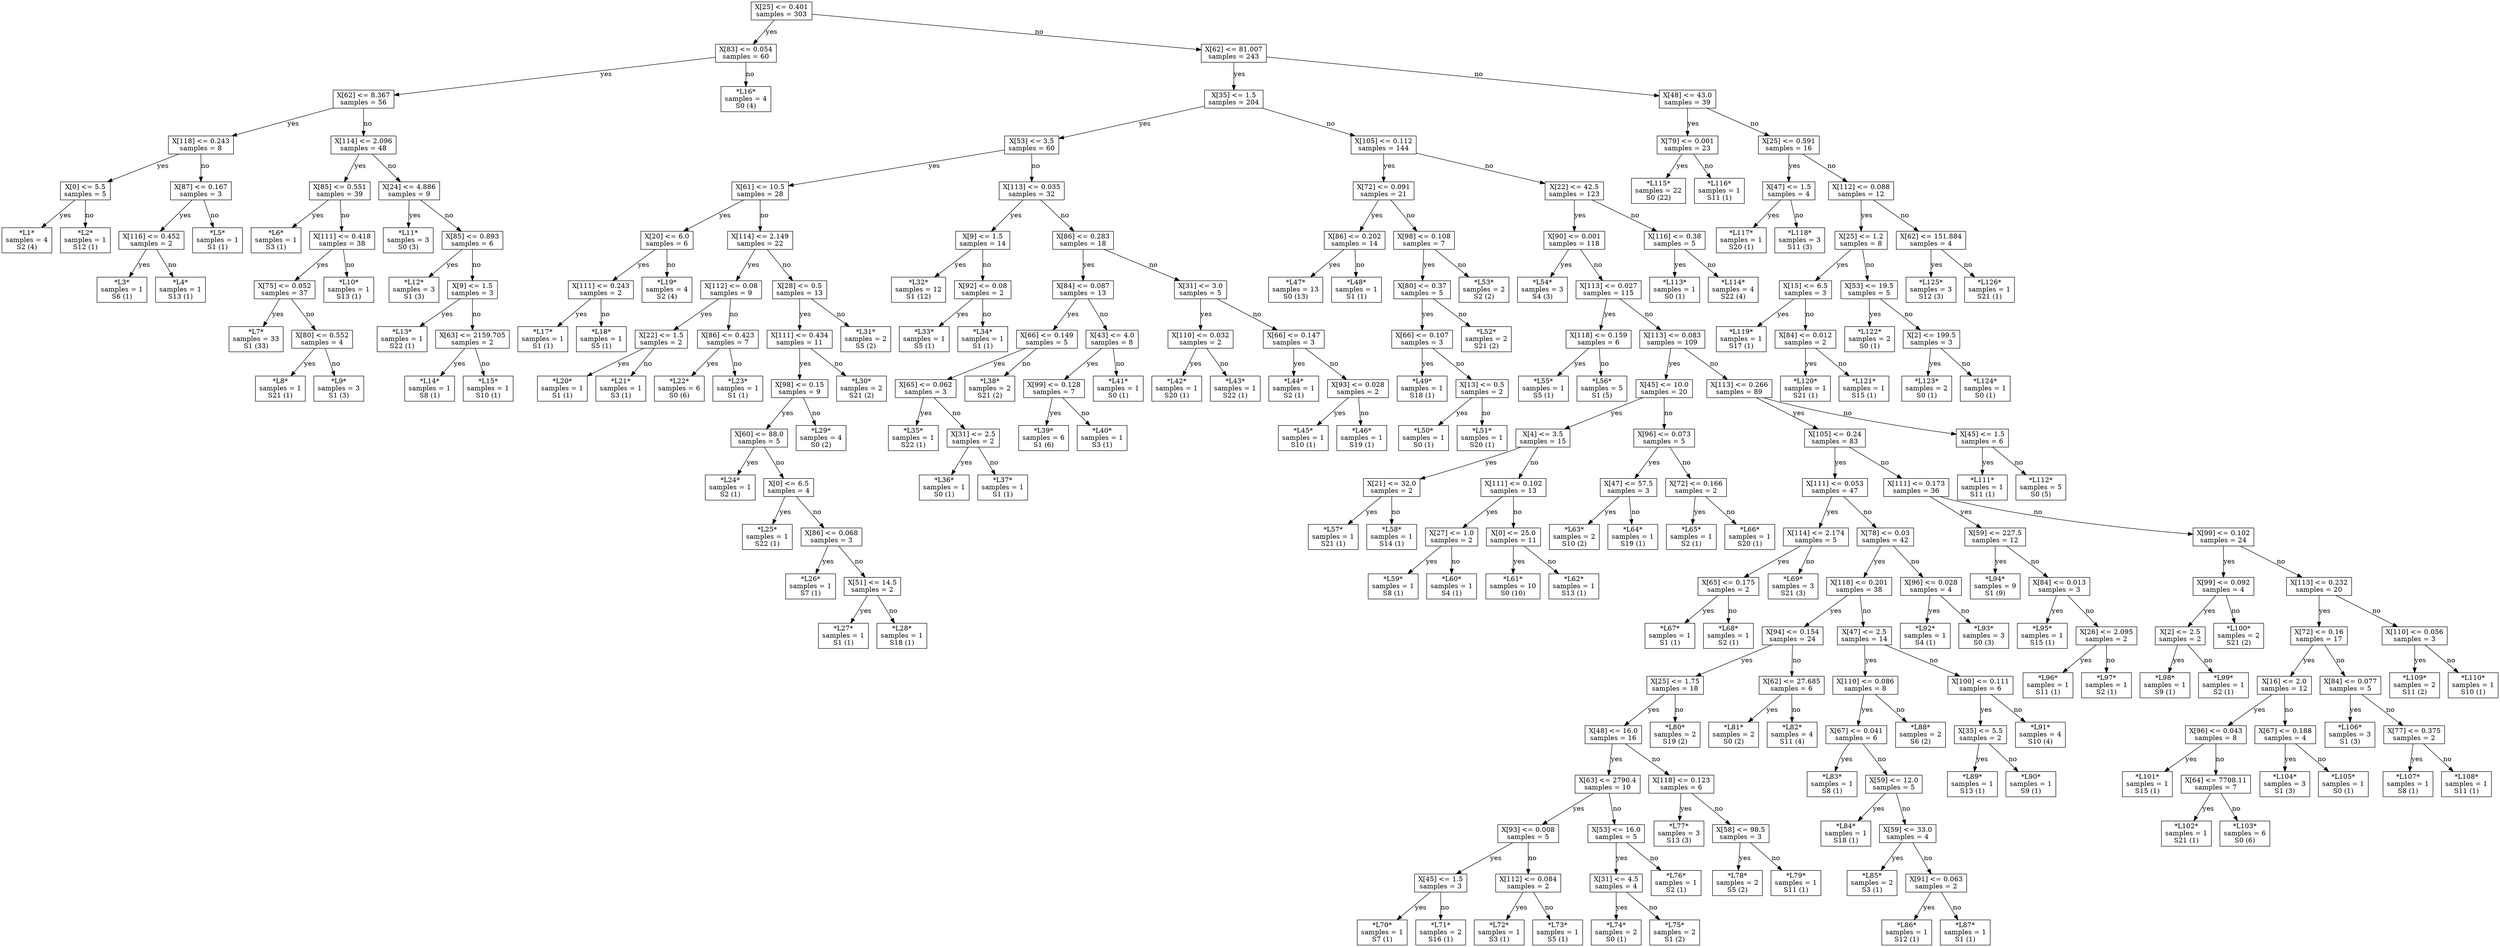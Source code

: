 digraph Tree {
node [shape=box] ;
0 [label="X[25] <= 0.401\nsamples = 303\n"] ;
1 [label="X[83] <= 0.054\nsamples = 60\n"] ;
0 -> 1 [label="yes"];
2 [label="X[62] <= 8.367\nsamples = 56\n"] ;
1 -> 2 [label="yes"];
3 [label="X[118] <= 0.243\nsamples = 8\n"] ;
2 -> 3 [label="yes"];
4 [label="X[0] <= 5.5\nsamples = 5\n"] ;
3 -> 4 [label="yes"];
5 [label="*L1*\nsamples = 4\nS2 (4)\n"] ;
4 -> 5 [label="yes"];
6 [label="*L2*\nsamples = 1\nS12 (1)\n"] ;
4 -> 6 [label="no"];
7 [label="X[87] <= 0.167\nsamples = 3\n"] ;
3 -> 7 [label="no"];
8 [label="X[116] <= 0.452\nsamples = 2\n"] ;
7 -> 8 [label="yes"];
9 [label="*L3*\nsamples = 1\nS6 (1)\n"] ;
8 -> 9 [label="yes"];
10 [label="*L4*\nsamples = 1\nS13 (1)\n"] ;
8 -> 10 [label="no"];
11 [label="*L5*\nsamples = 1\nS1 (1)\n"] ;
7 -> 11 [label="no"];
12 [label="X[114] <= 2.096\nsamples = 48\n"] ;
2 -> 12 [label="no"];
13 [label="X[85] <= 0.551\nsamples = 39\n"] ;
12 -> 13 [label="yes"];
14 [label="*L6*\nsamples = 1\nS3 (1)\n"] ;
13 -> 14 [label="yes"];
15 [label="X[111] <= 0.418\nsamples = 38\n"] ;
13 -> 15 [label="no"];
16 [label="X[75] <= 0.052\nsamples = 37\n"] ;
15 -> 16 [label="yes"];
17 [label="*L7*\nsamples = 33\nS1 (33)\n"] ;
16 -> 17 [label="yes"];
18 [label="X[80] <= 0.552\nsamples = 4\n"] ;
16 -> 18 [label="no"];
19 [label="*L8*\nsamples = 1\nS21 (1)\n"] ;
18 -> 19 [label="yes"];
20 [label="*L9*\nsamples = 3\nS1 (3)\n"] ;
18 -> 20 [label="no"];
21 [label="*L10*\nsamples = 1\nS13 (1)\n"] ;
15 -> 21 [label="no"];
22 [label="X[24] <= 4.886\nsamples = 9\n"] ;
12 -> 22 [label="no"];
23 [label="*L11*\nsamples = 3\nS0 (3)\n"] ;
22 -> 23 [label="yes"];
24 [label="X[85] <= 0.893\nsamples = 6\n"] ;
22 -> 24 [label="no"];
25 [label="*L12*\nsamples = 3\nS1 (3)\n"] ;
24 -> 25 [label="yes"];
26 [label="X[9] <= 1.5\nsamples = 3\n"] ;
24 -> 26 [label="no"];
27 [label="*L13*\nsamples = 1\nS22 (1)\n"] ;
26 -> 27 [label="yes"];
28 [label="X[63] <= 2159.705\nsamples = 2\n"] ;
26 -> 28 [label="no"];
29 [label="*L14*\nsamples = 1\nS8 (1)\n"] ;
28 -> 29 [label="yes"];
30 [label="*L15*\nsamples = 1\nS10 (1)\n"] ;
28 -> 30 [label="no"];
31 [label="*L16*\nsamples = 4\nS0 (4)\n"] ;
1 -> 31 [label="no"];
32 [label="X[62] <= 81.007\nsamples = 243\n"] ;
0 -> 32 [label="no"];
33 [label="X[35] <= 1.5\nsamples = 204\n"] ;
32 -> 33 [label="yes"];
34 [label="X[53] <= 3.5\nsamples = 60\n"] ;
33 -> 34 [label="yes"];
35 [label="X[61] <= 10.5\nsamples = 28\n"] ;
34 -> 35 [label="yes"];
36 [label="X[20] <= 6.0\nsamples = 6\n"] ;
35 -> 36 [label="yes"];
37 [label="X[111] <= 0.243\nsamples = 2\n"] ;
36 -> 37 [label="yes"];
38 [label="*L17*\nsamples = 1\nS1 (1)\n"] ;
37 -> 38 [label="yes"];
39 [label="*L18*\nsamples = 1\nS5 (1)\n"] ;
37 -> 39 [label="no"];
40 [label="*L19*\nsamples = 4\nS2 (4)\n"] ;
36 -> 40 [label="no"];
41 [label="X[114] <= 2.149\nsamples = 22\n"] ;
35 -> 41 [label="no"];
42 [label="X[112] <= 0.08\nsamples = 9\n"] ;
41 -> 42 [label="yes"];
43 [label="X[22] <= 1.5\nsamples = 2\n"] ;
42 -> 43 [label="yes"];
44 [label="*L20*\nsamples = 1\nS1 (1)\n"] ;
43 -> 44 [label="yes"];
45 [label="*L21*\nsamples = 1\nS3 (1)\n"] ;
43 -> 45 [label="no"];
46 [label="X[86] <= 0.423\nsamples = 7\n"] ;
42 -> 46 [label="no"];
47 [label="*L22*\nsamples = 6\nS0 (6)\n"] ;
46 -> 47 [label="yes"];
48 [label="*L23*\nsamples = 1\nS1 (1)\n"] ;
46 -> 48 [label="no"];
49 [label="X[28] <= 0.5\nsamples = 13\n"] ;
41 -> 49 [label="no"];
50 [label="X[111] <= 0.434\nsamples = 11\n"] ;
49 -> 50 [label="yes"];
51 [label="X[98] <= 0.15\nsamples = 9\n"] ;
50 -> 51 [label="yes"];
52 [label="X[60] <= 88.0\nsamples = 5\n"] ;
51 -> 52 [label="yes"];
53 [label="*L24*\nsamples = 1\nS2 (1)\n"] ;
52 -> 53 [label="yes"];
54 [label="X[0] <= 6.5\nsamples = 4\n"] ;
52 -> 54 [label="no"];
55 [label="*L25*\nsamples = 1\nS22 (1)\n"] ;
54 -> 55 [label="yes"];
56 [label="X[86] <= 0.068\nsamples = 3\n"] ;
54 -> 56 [label="no"];
57 [label="*L26*\nsamples = 1\nS7 (1)\n"] ;
56 -> 57 [label="yes"];
58 [label="X[51] <= 14.5\nsamples = 2\n"] ;
56 -> 58 [label="no"];
59 [label="*L27*\nsamples = 1\nS1 (1)\n"] ;
58 -> 59 [label="yes"];
60 [label="*L28*\nsamples = 1\nS18 (1)\n"] ;
58 -> 60 [label="no"];
61 [label="*L29*\nsamples = 4\nS0 (2)\n"] ;
51 -> 61 [label="no"];
62 [label="*L30*\nsamples = 2\nS21 (2)\n"] ;
50 -> 62 [label="no"];
63 [label="*L31*\nsamples = 2\nS5 (2)\n"] ;
49 -> 63 [label="no"];
64 [label="X[113] <= 0.035\nsamples = 32\n"] ;
34 -> 64 [label="no"];
65 [label="X[9] <= 1.5\nsamples = 14\n"] ;
64 -> 65 [label="yes"];
66 [label="*L32*\nsamples = 12\nS1 (12)\n"] ;
65 -> 66 [label="yes"];
67 [label="X[92] <= 0.08\nsamples = 2\n"] ;
65 -> 67 [label="no"];
68 [label="*L33*\nsamples = 1\nS5 (1)\n"] ;
67 -> 68 [label="yes"];
69 [label="*L34*\nsamples = 1\nS1 (1)\n"] ;
67 -> 69 [label="no"];
70 [label="X[86] <= 0.283\nsamples = 18\n"] ;
64 -> 70 [label="no"];
71 [label="X[84] <= 0.087\nsamples = 13\n"] ;
70 -> 71 [label="yes"];
72 [label="X[66] <= 0.149\nsamples = 5\n"] ;
71 -> 72 [label="yes"];
73 [label="X[65] <= 0.062\nsamples = 3\n"] ;
72 -> 73 [label="yes"];
74 [label="*L35*\nsamples = 1\nS22 (1)\n"] ;
73 -> 74 [label="yes"];
75 [label="X[31] <= 2.5\nsamples = 2\n"] ;
73 -> 75 [label="no"];
76 [label="*L36*\nsamples = 1\nS0 (1)\n"] ;
75 -> 76 [label="yes"];
77 [label="*L37*\nsamples = 1\nS1 (1)\n"] ;
75 -> 77 [label="no"];
78 [label="*L38*\nsamples = 2\nS21 (2)\n"] ;
72 -> 78 [label="no"];
79 [label="X[43] <= 4.0\nsamples = 8\n"] ;
71 -> 79 [label="no"];
80 [label="X[99] <= 0.128\nsamples = 7\n"] ;
79 -> 80 [label="yes"];
81 [label="*L39*\nsamples = 6\nS1 (6)\n"] ;
80 -> 81 [label="yes"];
82 [label="*L40*\nsamples = 1\nS3 (1)\n"] ;
80 -> 82 [label="no"];
83 [label="*L41*\nsamples = 1\nS0 (1)\n"] ;
79 -> 83 [label="no"];
84 [label="X[31] <= 3.0\nsamples = 5\n"] ;
70 -> 84 [label="no"];
85 [label="X[110] <= 0.032\nsamples = 2\n"] ;
84 -> 85 [label="yes"];
86 [label="*L42*\nsamples = 1\nS20 (1)\n"] ;
85 -> 86 [label="yes"];
87 [label="*L43*\nsamples = 1\nS22 (1)\n"] ;
85 -> 87 [label="no"];
88 [label="X[66] <= 0.147\nsamples = 3\n"] ;
84 -> 88 [label="no"];
89 [label="*L44*\nsamples = 1\nS2 (1)\n"] ;
88 -> 89 [label="yes"];
90 [label="X[93] <= 0.028\nsamples = 2\n"] ;
88 -> 90 [label="no"];
91 [label="*L45*\nsamples = 1\nS10 (1)\n"] ;
90 -> 91 [label="yes"];
92 [label="*L46*\nsamples = 1\nS19 (1)\n"] ;
90 -> 92 [label="no"];
93 [label="X[105] <= 0.112\nsamples = 144\n"] ;
33 -> 93 [label="no"];
94 [label="X[72] <= 0.091\nsamples = 21\n"] ;
93 -> 94 [label="yes"];
95 [label="X[86] <= 0.202\nsamples = 14\n"] ;
94 -> 95 [label="yes"];
96 [label="*L47*\nsamples = 13\nS0 (13)\n"] ;
95 -> 96 [label="yes"];
97 [label="*L48*\nsamples = 1\nS1 (1)\n"] ;
95 -> 97 [label="no"];
98 [label="X[98] <= 0.108\nsamples = 7\n"] ;
94 -> 98 [label="no"];
99 [label="X[80] <= 0.37\nsamples = 5\n"] ;
98 -> 99 [label="yes"];
100 [label="X[66] <= 0.107\nsamples = 3\n"] ;
99 -> 100 [label="yes"];
101 [label="*L49*\nsamples = 1\nS18 (1)\n"] ;
100 -> 101 [label="yes"];
102 [label="X[13] <= 0.5\nsamples = 2\n"] ;
100 -> 102 [label="no"];
103 [label="*L50*\nsamples = 1\nS0 (1)\n"] ;
102 -> 103 [label="yes"];
104 [label="*L51*\nsamples = 1\nS20 (1)\n"] ;
102 -> 104 [label="no"];
105 [label="*L52*\nsamples = 2\nS21 (2)\n"] ;
99 -> 105 [label="no"];
106 [label="*L53*\nsamples = 2\nS2 (2)\n"] ;
98 -> 106 [label="no"];
107 [label="X[22] <= 42.5\nsamples = 123\n"] ;
93 -> 107 [label="no"];
108 [label="X[90] <= 0.001\nsamples = 118\n"] ;
107 -> 108 [label="yes"];
109 [label="*L54*\nsamples = 3\nS4 (3)\n"] ;
108 -> 109 [label="yes"];
110 [label="X[113] <= 0.027\nsamples = 115\n"] ;
108 -> 110 [label="no"];
111 [label="X[118] <= 0.159\nsamples = 6\n"] ;
110 -> 111 [label="yes"];
112 [label="*L55*\nsamples = 1\nS5 (1)\n"] ;
111 -> 112 [label="yes"];
113 [label="*L56*\nsamples = 5\nS1 (5)\n"] ;
111 -> 113 [label="no"];
114 [label="X[113] <= 0.083\nsamples = 109\n"] ;
110 -> 114 [label="no"];
115 [label="X[45] <= 10.0\nsamples = 20\n"] ;
114 -> 115 [label="yes"];
116 [label="X[4] <= 3.5\nsamples = 15\n"] ;
115 -> 116 [label="yes"];
117 [label="X[21] <= 32.0\nsamples = 2\n"] ;
116 -> 117 [label="yes"];
118 [label="*L57*\nsamples = 1\nS21 (1)\n"] ;
117 -> 118 [label="yes"];
119 [label="*L58*\nsamples = 1\nS14 (1)\n"] ;
117 -> 119 [label="no"];
120 [label="X[111] <= 0.102\nsamples = 13\n"] ;
116 -> 120 [label="no"];
121 [label="X[27] <= 1.0\nsamples = 2\n"] ;
120 -> 121 [label="yes"];
122 [label="*L59*\nsamples = 1\nS8 (1)\n"] ;
121 -> 122 [label="yes"];
123 [label="*L60*\nsamples = 1\nS4 (1)\n"] ;
121 -> 123 [label="no"];
124 [label="X[0] <= 25.0\nsamples = 11\n"] ;
120 -> 124 [label="no"];
125 [label="*L61*\nsamples = 10\nS0 (10)\n"] ;
124 -> 125 [label="yes"];
126 [label="*L62*\nsamples = 1\nS13 (1)\n"] ;
124 -> 126 [label="no"];
127 [label="X[96] <= 0.073\nsamples = 5\n"] ;
115 -> 127 [label="no"];
128 [label="X[47] <= 57.5\nsamples = 3\n"] ;
127 -> 128 [label="yes"];
129 [label="*L63*\nsamples = 2\nS10 (2)\n"] ;
128 -> 129 [label="yes"];
130 [label="*L64*\nsamples = 1\nS19 (1)\n"] ;
128 -> 130 [label="no"];
131 [label="X[72] <= 0.166\nsamples = 2\n"] ;
127 -> 131 [label="no"];
132 [label="*L65*\nsamples = 1\nS2 (1)\n"] ;
131 -> 132 [label="yes"];
133 [label="*L66*\nsamples = 1\nS20 (1)\n"] ;
131 -> 133 [label="no"];
134 [label="X[113] <= 0.266\nsamples = 89\n"] ;
114 -> 134 [label="no"];
135 [label="X[105] <= 0.24\nsamples = 83\n"] ;
134 -> 135 [label="yes"];
136 [label="X[111] <= 0.053\nsamples = 47\n"] ;
135 -> 136 [label="yes"];
137 [label="X[114] <= 2.174\nsamples = 5\n"] ;
136 -> 137 [label="yes"];
138 [label="X[65] <= 0.175\nsamples = 2\n"] ;
137 -> 138 [label="yes"];
139 [label="*L67*\nsamples = 1\nS1 (1)\n"] ;
138 -> 139 [label="yes"];
140 [label="*L68*\nsamples = 1\nS2 (1)\n"] ;
138 -> 140 [label="no"];
141 [label="*L69*\nsamples = 3\nS21 (3)\n"] ;
137 -> 141 [label="no"];
142 [label="X[78] <= 0.03\nsamples = 42\n"] ;
136 -> 142 [label="no"];
143 [label="X[118] <= 0.201\nsamples = 38\n"] ;
142 -> 143 [label="yes"];
144 [label="X[94] <= 0.154\nsamples = 24\n"] ;
143 -> 144 [label="yes"];
145 [label="X[25] <= 1.75\nsamples = 18\n"] ;
144 -> 145 [label="yes"];
146 [label="X[48] <= 16.0\nsamples = 16\n"] ;
145 -> 146 [label="yes"];
147 [label="X[63] <= 2790.4\nsamples = 10\n"] ;
146 -> 147 [label="yes"];
148 [label="X[93] <= 0.008\nsamples = 5\n"] ;
147 -> 148 [label="yes"];
149 [label="X[45] <= 1.5\nsamples = 3\n"] ;
148 -> 149 [label="yes"];
150 [label="*L70*\nsamples = 1\nS7 (1)\n"] ;
149 -> 150 [label="yes"];
151 [label="*L71*\nsamples = 2\nS16 (1)\n"] ;
149 -> 151 [label="no"];
152 [label="X[112] <= 0.084\nsamples = 2\n"] ;
148 -> 152 [label="no"];
153 [label="*L72*\nsamples = 1\nS3 (1)\n"] ;
152 -> 153 [label="yes"];
154 [label="*L73*\nsamples = 1\nS5 (1)\n"] ;
152 -> 154 [label="no"];
155 [label="X[53] <= 16.0\nsamples = 5\n"] ;
147 -> 155 [label="no"];
156 [label="X[31] <= 4.5\nsamples = 4\n"] ;
155 -> 156 [label="yes"];
157 [label="*L74*\nsamples = 2\nS0 (1)\n"] ;
156 -> 157 [label="yes"];
158 [label="*L75*\nsamples = 2\nS1 (2)\n"] ;
156 -> 158 [label="no"];
159 [label="*L76*\nsamples = 1\nS2 (1)\n"] ;
155 -> 159 [label="no"];
160 [label="X[118] <= 0.123\nsamples = 6\n"] ;
146 -> 160 [label="no"];
161 [label="*L77*\nsamples = 3\nS13 (3)\n"] ;
160 -> 161 [label="yes"];
162 [label="X[58] <= 98.5\nsamples = 3\n"] ;
160 -> 162 [label="no"];
163 [label="*L78*\nsamples = 2\nS5 (2)\n"] ;
162 -> 163 [label="yes"];
164 [label="*L79*\nsamples = 1\nS11 (1)\n"] ;
162 -> 164 [label="no"];
165 [label="*L80*\nsamples = 2\nS19 (2)\n"] ;
145 -> 165 [label="no"];
166 [label="X[62] <= 27.685\nsamples = 6\n"] ;
144 -> 166 [label="no"];
167 [label="*L81*\nsamples = 2\nS0 (2)\n"] ;
166 -> 167 [label="yes"];
168 [label="*L82*\nsamples = 4\nS11 (4)\n"] ;
166 -> 168 [label="no"];
169 [label="X[47] <= 2.5\nsamples = 14\n"] ;
143 -> 169 [label="no"];
170 [label="X[110] <= 0.086\nsamples = 8\n"] ;
169 -> 170 [label="yes"];
171 [label="X[67] <= 0.041\nsamples = 6\n"] ;
170 -> 171 [label="yes"];
172 [label="*L83*\nsamples = 1\nS8 (1)\n"] ;
171 -> 172 [label="yes"];
173 [label="X[59] <= 12.0\nsamples = 5\n"] ;
171 -> 173 [label="no"];
174 [label="*L84*\nsamples = 1\nS18 (1)\n"] ;
173 -> 174 [label="yes"];
175 [label="X[59] <= 33.0\nsamples = 4\n"] ;
173 -> 175 [label="no"];
176 [label="*L85*\nsamples = 2\nS3 (1)\n"] ;
175 -> 176 [label="yes"];
177 [label="X[91] <= 0.063\nsamples = 2\n"] ;
175 -> 177 [label="no"];
178 [label="*L86*\nsamples = 1\nS12 (1)\n"] ;
177 -> 178 [label="yes"];
179 [label="*L87*\nsamples = 1\nS1 (1)\n"] ;
177 -> 179 [label="no"];
180 [label="*L88*\nsamples = 2\nS6 (2)\n"] ;
170 -> 180 [label="no"];
181 [label="X[100] <= 0.111\nsamples = 6\n"] ;
169 -> 181 [label="no"];
182 [label="X[35] <= 5.5\nsamples = 2\n"] ;
181 -> 182 [label="yes"];
183 [label="*L89*\nsamples = 1\nS13 (1)\n"] ;
182 -> 183 [label="yes"];
184 [label="*L90*\nsamples = 1\nS9 (1)\n"] ;
182 -> 184 [label="no"];
185 [label="*L91*\nsamples = 4\nS10 (4)\n"] ;
181 -> 185 [label="no"];
186 [label="X[96] <= 0.028\nsamples = 4\n"] ;
142 -> 186 [label="no"];
187 [label="*L92*\nsamples = 1\nS4 (1)\n"] ;
186 -> 187 [label="yes"];
188 [label="*L93*\nsamples = 3\nS0 (3)\n"] ;
186 -> 188 [label="no"];
189 [label="X[111] <= 0.173\nsamples = 36\n"] ;
135 -> 189 [label="no"];
190 [label="X[59] <= 227.5\nsamples = 12\n"] ;
189 -> 190 [label="yes"];
191 [label="*L94*\nsamples = 9\nS1 (9)\n"] ;
190 -> 191 [label="yes"];
192 [label="X[84] <= 0.013\nsamples = 3\n"] ;
190 -> 192 [label="no"];
193 [label="*L95*\nsamples = 1\nS15 (1)\n"] ;
192 -> 193 [label="yes"];
194 [label="X[26] <= 2.095\nsamples = 2\n"] ;
192 -> 194 [label="no"];
195 [label="*L96*\nsamples = 1\nS11 (1)\n"] ;
194 -> 195 [label="yes"];
196 [label="*L97*\nsamples = 1\nS2 (1)\n"] ;
194 -> 196 [label="no"];
197 [label="X[99] <= 0.102\nsamples = 24\n"] ;
189 -> 197 [label="no"];
198 [label="X[99] <= 0.092\nsamples = 4\n"] ;
197 -> 198 [label="yes"];
199 [label="X[2] <= 2.5\nsamples = 2\n"] ;
198 -> 199 [label="yes"];
200 [label="*L98*\nsamples = 1\nS9 (1)\n"] ;
199 -> 200 [label="yes"];
201 [label="*L99*\nsamples = 1\nS2 (1)\n"] ;
199 -> 201 [label="no"];
202 [label="*L100*\nsamples = 2\nS21 (2)\n"] ;
198 -> 202 [label="no"];
203 [label="X[113] <= 0.232\nsamples = 20\n"] ;
197 -> 203 [label="no"];
204 [label="X[72] <= 0.16\nsamples = 17\n"] ;
203 -> 204 [label="yes"];
205 [label="X[16] <= 2.0\nsamples = 12\n"] ;
204 -> 205 [label="yes"];
206 [label="X[96] <= 0.043\nsamples = 8\n"] ;
205 -> 206 [label="yes"];
207 [label="*L101*\nsamples = 1\nS15 (1)\n"] ;
206 -> 207 [label="yes"];
208 [label="X[64] <= 7708.11\nsamples = 7\n"] ;
206 -> 208 [label="no"];
209 [label="*L102*\nsamples = 1\nS21 (1)\n"] ;
208 -> 209 [label="yes"];
210 [label="*L103*\nsamples = 6\nS0 (6)\n"] ;
208 -> 210 [label="no"];
211 [label="X[67] <= 0.188\nsamples = 4\n"] ;
205 -> 211 [label="no"];
212 [label="*L104*\nsamples = 3\nS1 (3)\n"] ;
211 -> 212 [label="yes"];
213 [label="*L105*\nsamples = 1\nS0 (1)\n"] ;
211 -> 213 [label="no"];
214 [label="X[84] <= 0.077\nsamples = 5\n"] ;
204 -> 214 [label="no"];
215 [label="*L106*\nsamples = 3\nS1 (3)\n"] ;
214 -> 215 [label="yes"];
216 [label="X[77] <= 0.375\nsamples = 2\n"] ;
214 -> 216 [label="no"];
217 [label="*L107*\nsamples = 1\nS8 (1)\n"] ;
216 -> 217 [label="yes"];
218 [label="*L108*\nsamples = 1\nS11 (1)\n"] ;
216 -> 218 [label="no"];
219 [label="X[110] <= 0.056\nsamples = 3\n"] ;
203 -> 219 [label="no"];
220 [label="*L109*\nsamples = 2\nS11 (2)\n"] ;
219 -> 220 [label="yes"];
221 [label="*L110*\nsamples = 1\nS10 (1)\n"] ;
219 -> 221 [label="no"];
222 [label="X[45] <= 1.5\nsamples = 6\n"] ;
134 -> 222 [label="no"];
223 [label="*L111*\nsamples = 1\nS11 (1)\n"] ;
222 -> 223 [label="yes"];
224 [label="*L112*\nsamples = 5\nS0 (5)\n"] ;
222 -> 224 [label="no"];
225 [label="X[116] <= 0.38\nsamples = 5\n"] ;
107 -> 225 [label="no"];
226 [label="*L113*\nsamples = 1\nS0 (1)\n"] ;
225 -> 226 [label="yes"];
227 [label="*L114*\nsamples = 4\nS22 (4)\n"] ;
225 -> 227 [label="no"];
228 [label="X[48] <= 43.0\nsamples = 39\n"] ;
32 -> 228 [label="no"];
229 [label="X[79] <= 0.001\nsamples = 23\n"] ;
228 -> 229 [label="yes"];
230 [label="*L115*\nsamples = 22\nS0 (22)\n"] ;
229 -> 230 [label="yes"];
231 [label="*L116*\nsamples = 1\nS11 (1)\n"] ;
229 -> 231 [label="no"];
232 [label="X[25] <= 0.591\nsamples = 16\n"] ;
228 -> 232 [label="no"];
233 [label="X[47] <= 1.5\nsamples = 4\n"] ;
232 -> 233 [label="yes"];
234 [label="*L117*\nsamples = 1\nS20 (1)\n"] ;
233 -> 234 [label="yes"];
235 [label="*L118*\nsamples = 3\nS11 (3)\n"] ;
233 -> 235 [label="no"];
236 [label="X[112] <= 0.088\nsamples = 12\n"] ;
232 -> 236 [label="no"];
237 [label="X[25] <= 1.2\nsamples = 8\n"] ;
236 -> 237 [label="yes"];
238 [label="X[15] <= 6.5\nsamples = 3\n"] ;
237 -> 238 [label="yes"];
239 [label="*L119*\nsamples = 1\nS17 (1)\n"] ;
238 -> 239 [label="yes"];
240 [label="X[84] <= 0.012\nsamples = 2\n"] ;
238 -> 240 [label="no"];
241 [label="*L120*\nsamples = 1\nS21 (1)\n"] ;
240 -> 241 [label="yes"];
242 [label="*L121*\nsamples = 1\nS15 (1)\n"] ;
240 -> 242 [label="no"];
243 [label="X[53] <= 19.5\nsamples = 5\n"] ;
237 -> 243 [label="no"];
244 [label="*L122*\nsamples = 2\nS0 (1)\n"] ;
243 -> 244 [label="yes"];
245 [label="X[2] <= 199.5\nsamples = 3\n"] ;
243 -> 245 [label="no"];
246 [label="*L123*\nsamples = 2\nS0 (1)\n"] ;
245 -> 246 [label="yes"];
247 [label="*L124*\nsamples = 1\nS0 (1)\n"] ;
245 -> 247 [label="no"];
248 [label="X[62] <= 151.884\nsamples = 4\n"] ;
236 -> 248 [label="no"];
249 [label="*L125*\nsamples = 3\nS12 (3)\n"] ;
248 -> 249 [label="yes"];
250 [label="*L126*\nsamples = 1\nS21 (1)\n"] ;
248 -> 250 [label="no"];
}
